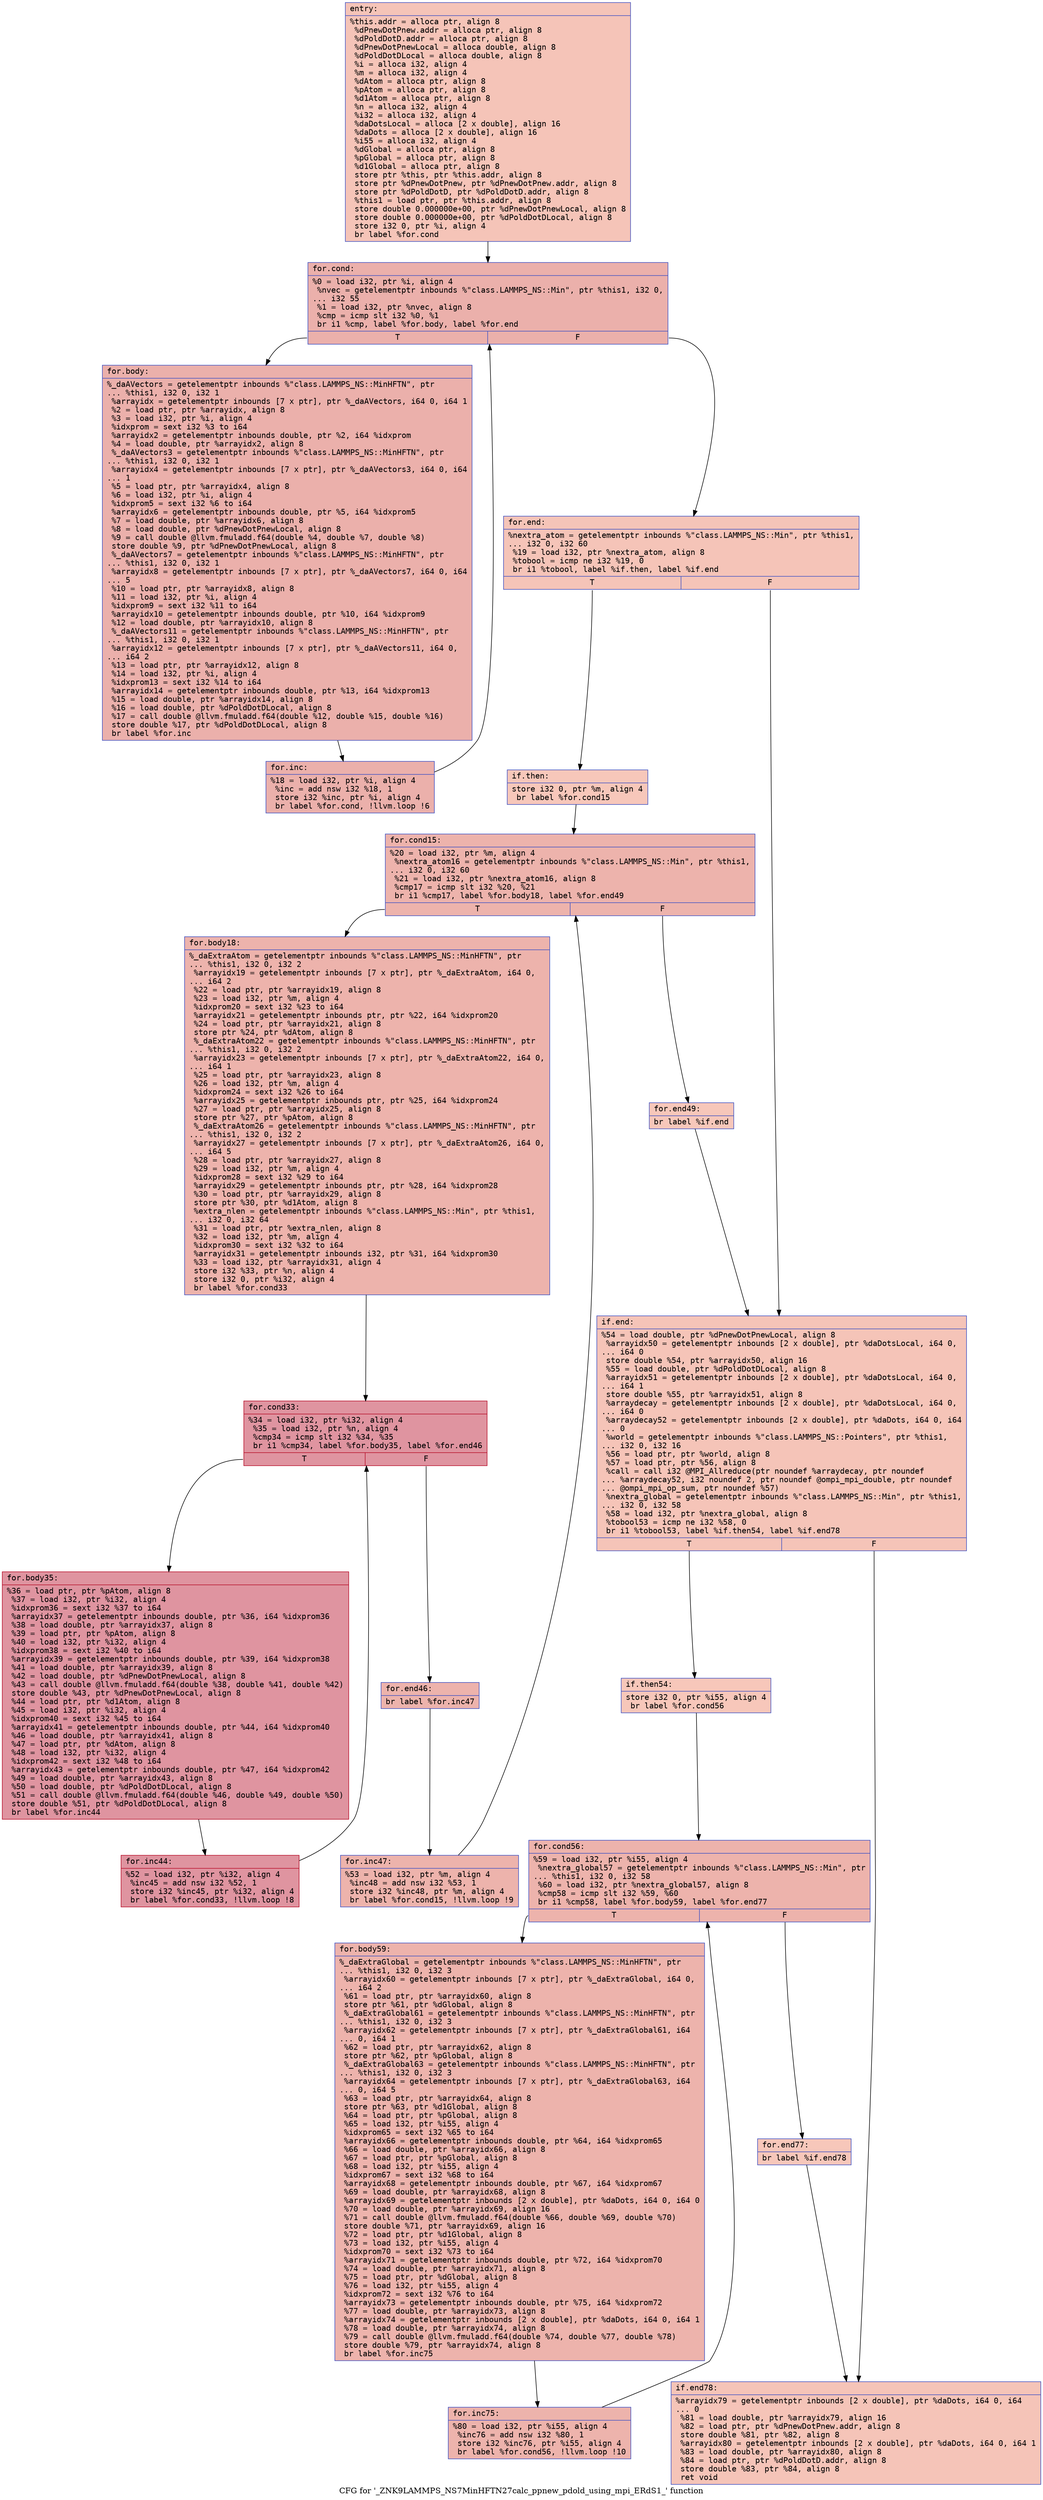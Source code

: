 digraph "CFG for '_ZNK9LAMMPS_NS7MinHFTN27calc_ppnew_pdold_using_mpi_ERdS1_' function" {
	label="CFG for '_ZNK9LAMMPS_NS7MinHFTN27calc_ppnew_pdold_using_mpi_ERdS1_' function";

	Node0x556e8459d6e0 [shape=record,color="#3d50c3ff", style=filled, fillcolor="#e97a5f70" fontname="Courier",label="{entry:\l|  %this.addr = alloca ptr, align 8\l  %dPnewDotPnew.addr = alloca ptr, align 8\l  %dPoldDotD.addr = alloca ptr, align 8\l  %dPnewDotPnewLocal = alloca double, align 8\l  %dPoldDotDLocal = alloca double, align 8\l  %i = alloca i32, align 4\l  %m = alloca i32, align 4\l  %dAtom = alloca ptr, align 8\l  %pAtom = alloca ptr, align 8\l  %d1Atom = alloca ptr, align 8\l  %n = alloca i32, align 4\l  %i32 = alloca i32, align 4\l  %daDotsLocal = alloca [2 x double], align 16\l  %daDots = alloca [2 x double], align 16\l  %i55 = alloca i32, align 4\l  %dGlobal = alloca ptr, align 8\l  %pGlobal = alloca ptr, align 8\l  %d1Global = alloca ptr, align 8\l  store ptr %this, ptr %this.addr, align 8\l  store ptr %dPnewDotPnew, ptr %dPnewDotPnew.addr, align 8\l  store ptr %dPoldDotD, ptr %dPoldDotD.addr, align 8\l  %this1 = load ptr, ptr %this.addr, align 8\l  store double 0.000000e+00, ptr %dPnewDotPnewLocal, align 8\l  store double 0.000000e+00, ptr %dPoldDotDLocal, align 8\l  store i32 0, ptr %i, align 4\l  br label %for.cond\l}"];
	Node0x556e8459d6e0 -> Node0x556e845a32b0[tooltip="entry -> for.cond\nProbability 100.00%" ];
	Node0x556e845a32b0 [shape=record,color="#3d50c3ff", style=filled, fillcolor="#d24b4070" fontname="Courier",label="{for.cond:\l|  %0 = load i32, ptr %i, align 4\l  %nvec = getelementptr inbounds %\"class.LAMMPS_NS::Min\", ptr %this1, i32 0,\l... i32 55\l  %1 = load i32, ptr %nvec, align 8\l  %cmp = icmp slt i32 %0, %1\l  br i1 %cmp, label %for.body, label %for.end\l|{<s0>T|<s1>F}}"];
	Node0x556e845a32b0:s0 -> Node0x556e845a27e0[tooltip="for.cond -> for.body\nProbability 96.88%" ];
	Node0x556e845a32b0:s1 -> Node0x556e845a37f0[tooltip="for.cond -> for.end\nProbability 3.12%" ];
	Node0x556e845a27e0 [shape=record,color="#3d50c3ff", style=filled, fillcolor="#d24b4070" fontname="Courier",label="{for.body:\l|  %_daAVectors = getelementptr inbounds %\"class.LAMMPS_NS::MinHFTN\", ptr\l... %this1, i32 0, i32 1\l  %arrayidx = getelementptr inbounds [7 x ptr], ptr %_daAVectors, i64 0, i64 1\l  %2 = load ptr, ptr %arrayidx, align 8\l  %3 = load i32, ptr %i, align 4\l  %idxprom = sext i32 %3 to i64\l  %arrayidx2 = getelementptr inbounds double, ptr %2, i64 %idxprom\l  %4 = load double, ptr %arrayidx2, align 8\l  %_daAVectors3 = getelementptr inbounds %\"class.LAMMPS_NS::MinHFTN\", ptr\l... %this1, i32 0, i32 1\l  %arrayidx4 = getelementptr inbounds [7 x ptr], ptr %_daAVectors3, i64 0, i64\l... 1\l  %5 = load ptr, ptr %arrayidx4, align 8\l  %6 = load i32, ptr %i, align 4\l  %idxprom5 = sext i32 %6 to i64\l  %arrayidx6 = getelementptr inbounds double, ptr %5, i64 %idxprom5\l  %7 = load double, ptr %arrayidx6, align 8\l  %8 = load double, ptr %dPnewDotPnewLocal, align 8\l  %9 = call double @llvm.fmuladd.f64(double %4, double %7, double %8)\l  store double %9, ptr %dPnewDotPnewLocal, align 8\l  %_daAVectors7 = getelementptr inbounds %\"class.LAMMPS_NS::MinHFTN\", ptr\l... %this1, i32 0, i32 1\l  %arrayidx8 = getelementptr inbounds [7 x ptr], ptr %_daAVectors7, i64 0, i64\l... 5\l  %10 = load ptr, ptr %arrayidx8, align 8\l  %11 = load i32, ptr %i, align 4\l  %idxprom9 = sext i32 %11 to i64\l  %arrayidx10 = getelementptr inbounds double, ptr %10, i64 %idxprom9\l  %12 = load double, ptr %arrayidx10, align 8\l  %_daAVectors11 = getelementptr inbounds %\"class.LAMMPS_NS::MinHFTN\", ptr\l... %this1, i32 0, i32 1\l  %arrayidx12 = getelementptr inbounds [7 x ptr], ptr %_daAVectors11, i64 0,\l... i64 2\l  %13 = load ptr, ptr %arrayidx12, align 8\l  %14 = load i32, ptr %i, align 4\l  %idxprom13 = sext i32 %14 to i64\l  %arrayidx14 = getelementptr inbounds double, ptr %13, i64 %idxprom13\l  %15 = load double, ptr %arrayidx14, align 8\l  %16 = load double, ptr %dPoldDotDLocal, align 8\l  %17 = call double @llvm.fmuladd.f64(double %12, double %15, double %16)\l  store double %17, ptr %dPoldDotDLocal, align 8\l  br label %for.inc\l}"];
	Node0x556e845a27e0 -> Node0x556e845a5050[tooltip="for.body -> for.inc\nProbability 100.00%" ];
	Node0x556e845a5050 [shape=record,color="#3d50c3ff", style=filled, fillcolor="#d24b4070" fontname="Courier",label="{for.inc:\l|  %18 = load i32, ptr %i, align 4\l  %inc = add nsw i32 %18, 1\l  store i32 %inc, ptr %i, align 4\l  br label %for.cond, !llvm.loop !6\l}"];
	Node0x556e845a5050 -> Node0x556e845a32b0[tooltip="for.inc -> for.cond\nProbability 100.00%" ];
	Node0x556e845a37f0 [shape=record,color="#3d50c3ff", style=filled, fillcolor="#e97a5f70" fontname="Courier",label="{for.end:\l|  %nextra_atom = getelementptr inbounds %\"class.LAMMPS_NS::Min\", ptr %this1,\l... i32 0, i32 60\l  %19 = load i32, ptr %nextra_atom, align 8\l  %tobool = icmp ne i32 %19, 0\l  br i1 %tobool, label %if.then, label %if.end\l|{<s0>T|<s1>F}}"];
	Node0x556e845a37f0:s0 -> Node0x556e845a5670[tooltip="for.end -> if.then\nProbability 62.50%" ];
	Node0x556e845a37f0:s1 -> Node0x556e845a34d0[tooltip="for.end -> if.end\nProbability 37.50%" ];
	Node0x556e845a5670 [shape=record,color="#3d50c3ff", style=filled, fillcolor="#ec7f6370" fontname="Courier",label="{if.then:\l|  store i32 0, ptr %m, align 4\l  br label %for.cond15\l}"];
	Node0x556e845a5670 -> Node0x556e845a3690[tooltip="if.then -> for.cond15\nProbability 100.00%" ];
	Node0x556e845a3690 [shape=record,color="#3d50c3ff", style=filled, fillcolor="#d6524470" fontname="Courier",label="{for.cond15:\l|  %20 = load i32, ptr %m, align 4\l  %nextra_atom16 = getelementptr inbounds %\"class.LAMMPS_NS::Min\", ptr %this1,\l... i32 0, i32 60\l  %21 = load i32, ptr %nextra_atom16, align 8\l  %cmp17 = icmp slt i32 %20, %21\l  br i1 %cmp17, label %for.body18, label %for.end49\l|{<s0>T|<s1>F}}"];
	Node0x556e845a3690:s0 -> Node0x556e845a5f00[tooltip="for.cond15 -> for.body18\nProbability 96.88%" ];
	Node0x556e845a3690:s1 -> Node0x556e845a5f80[tooltip="for.cond15 -> for.end49\nProbability 3.12%" ];
	Node0x556e845a5f00 [shape=record,color="#3d50c3ff", style=filled, fillcolor="#d6524470" fontname="Courier",label="{for.body18:\l|  %_daExtraAtom = getelementptr inbounds %\"class.LAMMPS_NS::MinHFTN\", ptr\l... %this1, i32 0, i32 2\l  %arrayidx19 = getelementptr inbounds [7 x ptr], ptr %_daExtraAtom, i64 0,\l... i64 2\l  %22 = load ptr, ptr %arrayidx19, align 8\l  %23 = load i32, ptr %m, align 4\l  %idxprom20 = sext i32 %23 to i64\l  %arrayidx21 = getelementptr inbounds ptr, ptr %22, i64 %idxprom20\l  %24 = load ptr, ptr %arrayidx21, align 8\l  store ptr %24, ptr %dAtom, align 8\l  %_daExtraAtom22 = getelementptr inbounds %\"class.LAMMPS_NS::MinHFTN\", ptr\l... %this1, i32 0, i32 2\l  %arrayidx23 = getelementptr inbounds [7 x ptr], ptr %_daExtraAtom22, i64 0,\l... i64 1\l  %25 = load ptr, ptr %arrayidx23, align 8\l  %26 = load i32, ptr %m, align 4\l  %idxprom24 = sext i32 %26 to i64\l  %arrayidx25 = getelementptr inbounds ptr, ptr %25, i64 %idxprom24\l  %27 = load ptr, ptr %arrayidx25, align 8\l  store ptr %27, ptr %pAtom, align 8\l  %_daExtraAtom26 = getelementptr inbounds %\"class.LAMMPS_NS::MinHFTN\", ptr\l... %this1, i32 0, i32 2\l  %arrayidx27 = getelementptr inbounds [7 x ptr], ptr %_daExtraAtom26, i64 0,\l... i64 5\l  %28 = load ptr, ptr %arrayidx27, align 8\l  %29 = load i32, ptr %m, align 4\l  %idxprom28 = sext i32 %29 to i64\l  %arrayidx29 = getelementptr inbounds ptr, ptr %28, i64 %idxprom28\l  %30 = load ptr, ptr %arrayidx29, align 8\l  store ptr %30, ptr %d1Atom, align 8\l  %extra_nlen = getelementptr inbounds %\"class.LAMMPS_NS::Min\", ptr %this1,\l... i32 0, i32 64\l  %31 = load ptr, ptr %extra_nlen, align 8\l  %32 = load i32, ptr %m, align 4\l  %idxprom30 = sext i32 %32 to i64\l  %arrayidx31 = getelementptr inbounds i32, ptr %31, i64 %idxprom30\l  %33 = load i32, ptr %arrayidx31, align 4\l  store i32 %33, ptr %n, align 4\l  store i32 0, ptr %i32, align 4\l  br label %for.cond33\l}"];
	Node0x556e845a5f00 -> Node0x556e845a7620[tooltip="for.body18 -> for.cond33\nProbability 100.00%" ];
	Node0x556e845a7620 [shape=record,color="#b70d28ff", style=filled, fillcolor="#b70d2870" fontname="Courier",label="{for.cond33:\l|  %34 = load i32, ptr %i32, align 4\l  %35 = load i32, ptr %n, align 4\l  %cmp34 = icmp slt i32 %34, %35\l  br i1 %cmp34, label %for.body35, label %for.end46\l|{<s0>T|<s1>F}}"];
	Node0x556e845a7620:s0 -> Node0x556e845a78c0[tooltip="for.cond33 -> for.body35\nProbability 96.88%" ];
	Node0x556e845a7620:s1 -> Node0x556e845a7940[tooltip="for.cond33 -> for.end46\nProbability 3.12%" ];
	Node0x556e845a78c0 [shape=record,color="#b70d28ff", style=filled, fillcolor="#b70d2870" fontname="Courier",label="{for.body35:\l|  %36 = load ptr, ptr %pAtom, align 8\l  %37 = load i32, ptr %i32, align 4\l  %idxprom36 = sext i32 %37 to i64\l  %arrayidx37 = getelementptr inbounds double, ptr %36, i64 %idxprom36\l  %38 = load double, ptr %arrayidx37, align 8\l  %39 = load ptr, ptr %pAtom, align 8\l  %40 = load i32, ptr %i32, align 4\l  %idxprom38 = sext i32 %40 to i64\l  %arrayidx39 = getelementptr inbounds double, ptr %39, i64 %idxprom38\l  %41 = load double, ptr %arrayidx39, align 8\l  %42 = load double, ptr %dPnewDotPnewLocal, align 8\l  %43 = call double @llvm.fmuladd.f64(double %38, double %41, double %42)\l  store double %43, ptr %dPnewDotPnewLocal, align 8\l  %44 = load ptr, ptr %d1Atom, align 8\l  %45 = load i32, ptr %i32, align 4\l  %idxprom40 = sext i32 %45 to i64\l  %arrayidx41 = getelementptr inbounds double, ptr %44, i64 %idxprom40\l  %46 = load double, ptr %arrayidx41, align 8\l  %47 = load ptr, ptr %dAtom, align 8\l  %48 = load i32, ptr %i32, align 4\l  %idxprom42 = sext i32 %48 to i64\l  %arrayidx43 = getelementptr inbounds double, ptr %47, i64 %idxprom42\l  %49 = load double, ptr %arrayidx43, align 8\l  %50 = load double, ptr %dPoldDotDLocal, align 8\l  %51 = call double @llvm.fmuladd.f64(double %46, double %49, double %50)\l  store double %51, ptr %dPoldDotDLocal, align 8\l  br label %for.inc44\l}"];
	Node0x556e845a78c0 -> Node0x556e845a93e0[tooltip="for.body35 -> for.inc44\nProbability 100.00%" ];
	Node0x556e845a93e0 [shape=record,color="#b70d28ff", style=filled, fillcolor="#b70d2870" fontname="Courier",label="{for.inc44:\l|  %52 = load i32, ptr %i32, align 4\l  %inc45 = add nsw i32 %52, 1\l  store i32 %inc45, ptr %i32, align 4\l  br label %for.cond33, !llvm.loop !8\l}"];
	Node0x556e845a93e0 -> Node0x556e845a7620[tooltip="for.inc44 -> for.cond33\nProbability 100.00%" ];
	Node0x556e845a7940 [shape=record,color="#3d50c3ff", style=filled, fillcolor="#d6524470" fontname="Courier",label="{for.end46:\l|  br label %for.inc47\l}"];
	Node0x556e845a7940 -> Node0x556e845a9810[tooltip="for.end46 -> for.inc47\nProbability 100.00%" ];
	Node0x556e845a9810 [shape=record,color="#3d50c3ff", style=filled, fillcolor="#d6524470" fontname="Courier",label="{for.inc47:\l|  %53 = load i32, ptr %m, align 4\l  %inc48 = add nsw i32 %53, 1\l  store i32 %inc48, ptr %m, align 4\l  br label %for.cond15, !llvm.loop !9\l}"];
	Node0x556e845a9810 -> Node0x556e845a3690[tooltip="for.inc47 -> for.cond15\nProbability 100.00%" ];
	Node0x556e845a5f80 [shape=record,color="#3d50c3ff", style=filled, fillcolor="#ec7f6370" fontname="Courier",label="{for.end49:\l|  br label %if.end\l}"];
	Node0x556e845a5f80 -> Node0x556e845a34d0[tooltip="for.end49 -> if.end\nProbability 100.00%" ];
	Node0x556e845a34d0 [shape=record,color="#3d50c3ff", style=filled, fillcolor="#e97a5f70" fontname="Courier",label="{if.end:\l|  %54 = load double, ptr %dPnewDotPnewLocal, align 8\l  %arrayidx50 = getelementptr inbounds [2 x double], ptr %daDotsLocal, i64 0,\l... i64 0\l  store double %54, ptr %arrayidx50, align 16\l  %55 = load double, ptr %dPoldDotDLocal, align 8\l  %arrayidx51 = getelementptr inbounds [2 x double], ptr %daDotsLocal, i64 0,\l... i64 1\l  store double %55, ptr %arrayidx51, align 8\l  %arraydecay = getelementptr inbounds [2 x double], ptr %daDotsLocal, i64 0,\l... i64 0\l  %arraydecay52 = getelementptr inbounds [2 x double], ptr %daDots, i64 0, i64\l... 0\l  %world = getelementptr inbounds %\"class.LAMMPS_NS::Pointers\", ptr %this1,\l... i32 0, i32 16\l  %56 = load ptr, ptr %world, align 8\l  %57 = load ptr, ptr %56, align 8\l  %call = call i32 @MPI_Allreduce(ptr noundef %arraydecay, ptr noundef\l... %arraydecay52, i32 noundef 2, ptr noundef @ompi_mpi_double, ptr noundef\l... @ompi_mpi_op_sum, ptr noundef %57)\l  %nextra_global = getelementptr inbounds %\"class.LAMMPS_NS::Min\", ptr %this1,\l... i32 0, i32 58\l  %58 = load i32, ptr %nextra_global, align 8\l  %tobool53 = icmp ne i32 %58, 0\l  br i1 %tobool53, label %if.then54, label %if.end78\l|{<s0>T|<s1>F}}"];
	Node0x556e845a34d0:s0 -> Node0x556e845aa890[tooltip="if.end -> if.then54\nProbability 62.50%" ];
	Node0x556e845a34d0:s1 -> Node0x556e845aa910[tooltip="if.end -> if.end78\nProbability 37.50%" ];
	Node0x556e845aa890 [shape=record,color="#3d50c3ff", style=filled, fillcolor="#ec7f6370" fontname="Courier",label="{if.then54:\l|  store i32 0, ptr %i55, align 4\l  br label %for.cond56\l}"];
	Node0x556e845aa890 -> Node0x556e845aaae0[tooltip="if.then54 -> for.cond56\nProbability 100.00%" ];
	Node0x556e845aaae0 [shape=record,color="#3d50c3ff", style=filled, fillcolor="#d6524470" fontname="Courier",label="{for.cond56:\l|  %59 = load i32, ptr %i55, align 4\l  %nextra_global57 = getelementptr inbounds %\"class.LAMMPS_NS::Min\", ptr\l... %this1, i32 0, i32 58\l  %60 = load i32, ptr %nextra_global57, align 8\l  %cmp58 = icmp slt i32 %59, %60\l  br i1 %cmp58, label %for.body59, label %for.end77\l|{<s0>T|<s1>F}}"];
	Node0x556e845aaae0:s0 -> Node0x556e845a5a00[tooltip="for.cond56 -> for.body59\nProbability 96.88%" ];
	Node0x556e845aaae0:s1 -> Node0x556e845a5a50[tooltip="for.cond56 -> for.end77\nProbability 3.12%" ];
	Node0x556e845a5a00 [shape=record,color="#3d50c3ff", style=filled, fillcolor="#d6524470" fontname="Courier",label="{for.body59:\l|  %_daExtraGlobal = getelementptr inbounds %\"class.LAMMPS_NS::MinHFTN\", ptr\l... %this1, i32 0, i32 3\l  %arrayidx60 = getelementptr inbounds [7 x ptr], ptr %_daExtraGlobal, i64 0,\l... i64 2\l  %61 = load ptr, ptr %arrayidx60, align 8\l  store ptr %61, ptr %dGlobal, align 8\l  %_daExtraGlobal61 = getelementptr inbounds %\"class.LAMMPS_NS::MinHFTN\", ptr\l... %this1, i32 0, i32 3\l  %arrayidx62 = getelementptr inbounds [7 x ptr], ptr %_daExtraGlobal61, i64\l... 0, i64 1\l  %62 = load ptr, ptr %arrayidx62, align 8\l  store ptr %62, ptr %pGlobal, align 8\l  %_daExtraGlobal63 = getelementptr inbounds %\"class.LAMMPS_NS::MinHFTN\", ptr\l... %this1, i32 0, i32 3\l  %arrayidx64 = getelementptr inbounds [7 x ptr], ptr %_daExtraGlobal63, i64\l... 0, i64 5\l  %63 = load ptr, ptr %arrayidx64, align 8\l  store ptr %63, ptr %d1Global, align 8\l  %64 = load ptr, ptr %pGlobal, align 8\l  %65 = load i32, ptr %i55, align 4\l  %idxprom65 = sext i32 %65 to i64\l  %arrayidx66 = getelementptr inbounds double, ptr %64, i64 %idxprom65\l  %66 = load double, ptr %arrayidx66, align 8\l  %67 = load ptr, ptr %pGlobal, align 8\l  %68 = load i32, ptr %i55, align 4\l  %idxprom67 = sext i32 %68 to i64\l  %arrayidx68 = getelementptr inbounds double, ptr %67, i64 %idxprom67\l  %69 = load double, ptr %arrayidx68, align 8\l  %arrayidx69 = getelementptr inbounds [2 x double], ptr %daDots, i64 0, i64 0\l  %70 = load double, ptr %arrayidx69, align 16\l  %71 = call double @llvm.fmuladd.f64(double %66, double %69, double %70)\l  store double %71, ptr %arrayidx69, align 16\l  %72 = load ptr, ptr %d1Global, align 8\l  %73 = load i32, ptr %i55, align 4\l  %idxprom70 = sext i32 %73 to i64\l  %arrayidx71 = getelementptr inbounds double, ptr %72, i64 %idxprom70\l  %74 = load double, ptr %arrayidx71, align 8\l  %75 = load ptr, ptr %dGlobal, align 8\l  %76 = load i32, ptr %i55, align 4\l  %idxprom72 = sext i32 %76 to i64\l  %arrayidx73 = getelementptr inbounds double, ptr %75, i64 %idxprom72\l  %77 = load double, ptr %arrayidx73, align 8\l  %arrayidx74 = getelementptr inbounds [2 x double], ptr %daDots, i64 0, i64 1\l  %78 = load double, ptr %arrayidx74, align 8\l  %79 = call double @llvm.fmuladd.f64(double %74, double %77, double %78)\l  store double %79, ptr %arrayidx74, align 8\l  br label %for.inc75\l}"];
	Node0x556e845a5a00 -> Node0x556e845ad210[tooltip="for.body59 -> for.inc75\nProbability 100.00%" ];
	Node0x556e845ad210 [shape=record,color="#3d50c3ff", style=filled, fillcolor="#d6524470" fontname="Courier",label="{for.inc75:\l|  %80 = load i32, ptr %i55, align 4\l  %inc76 = add nsw i32 %80, 1\l  store i32 %inc76, ptr %i55, align 4\l  br label %for.cond56, !llvm.loop !10\l}"];
	Node0x556e845ad210 -> Node0x556e845aaae0[tooltip="for.inc75 -> for.cond56\nProbability 100.00%" ];
	Node0x556e845a5a50 [shape=record,color="#3d50c3ff", style=filled, fillcolor="#ec7f6370" fontname="Courier",label="{for.end77:\l|  br label %if.end78\l}"];
	Node0x556e845a5a50 -> Node0x556e845aa910[tooltip="for.end77 -> if.end78\nProbability 100.00%" ];
	Node0x556e845aa910 [shape=record,color="#3d50c3ff", style=filled, fillcolor="#e97a5f70" fontname="Courier",label="{if.end78:\l|  %arrayidx79 = getelementptr inbounds [2 x double], ptr %daDots, i64 0, i64\l... 0\l  %81 = load double, ptr %arrayidx79, align 16\l  %82 = load ptr, ptr %dPnewDotPnew.addr, align 8\l  store double %81, ptr %82, align 8\l  %arrayidx80 = getelementptr inbounds [2 x double], ptr %daDots, i64 0, i64 1\l  %83 = load double, ptr %arrayidx80, align 8\l  %84 = load ptr, ptr %dPoldDotD.addr, align 8\l  store double %83, ptr %84, align 8\l  ret void\l}"];
}
